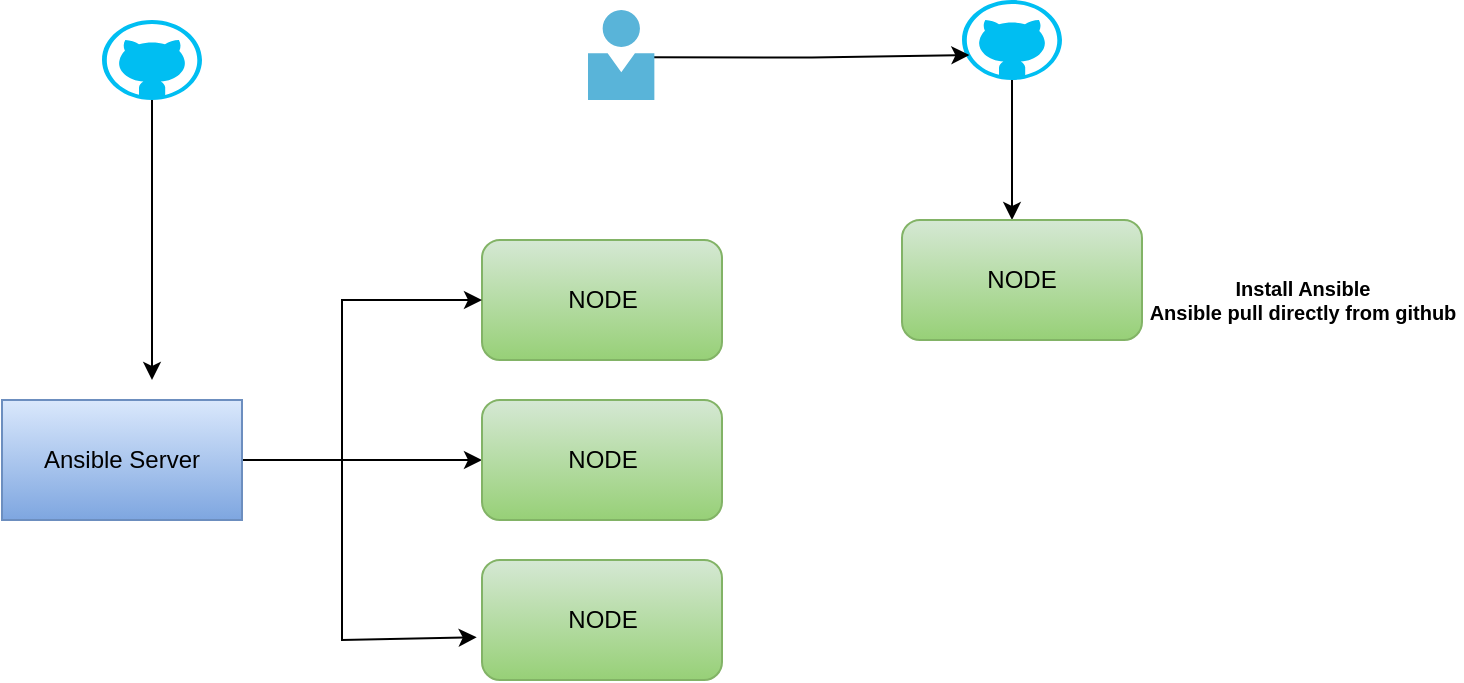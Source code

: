<mxfile version="26.2.2">
  <diagram id="WJFHzFOfbBbD9r7jrvOH" name="Page-1">
    <mxGraphModel dx="927" dy="1707" grid="1" gridSize="10" guides="1" tooltips="1" connect="1" arrows="1" fold="1" page="1" pageScale="1" pageWidth="850" pageHeight="1100" math="0" shadow="0">
      <root>
        <mxCell id="0" />
        <mxCell id="1" parent="0" />
        <mxCell id="iT7HdbbXOuQRF0iAZQps-5" style="edgeStyle=orthogonalEdgeStyle;rounded=0;orthogonalLoop=1;jettySize=auto;html=1;" edge="1" parent="1" source="iT7HdbbXOuQRF0iAZQps-1" target="iT7HdbbXOuQRF0iAZQps-3">
          <mxGeometry relative="1" as="geometry" />
        </mxCell>
        <mxCell id="iT7HdbbXOuQRF0iAZQps-1" value="Ansible Server" style="rounded=0;whiteSpace=wrap;html=1;fillColor=#dae8fc;strokeColor=#6c8ebf;gradientColor=#7ea6e0;" vertex="1" parent="1">
          <mxGeometry x="40" y="160" width="120" height="60" as="geometry" />
        </mxCell>
        <mxCell id="iT7HdbbXOuQRF0iAZQps-2" value="" style="rounded=1;whiteSpace=wrap;html=1;fillColor=#d5e8d4;gradientColor=#97d077;strokeColor=#82b366;" vertex="1" parent="1">
          <mxGeometry x="280" y="80" width="120" height="60" as="geometry" />
        </mxCell>
        <mxCell id="iT7HdbbXOuQRF0iAZQps-3" value="" style="rounded=1;whiteSpace=wrap;html=1;fillColor=#d5e8d4;gradientColor=#97d077;strokeColor=#82b366;" vertex="1" parent="1">
          <mxGeometry x="280" y="160" width="120" height="60" as="geometry" />
        </mxCell>
        <mxCell id="iT7HdbbXOuQRF0iAZQps-4" value="" style="rounded=1;whiteSpace=wrap;html=1;fillColor=#d5e8d4;gradientColor=#97d077;strokeColor=#82b366;" vertex="1" parent="1">
          <mxGeometry x="280" y="240" width="120" height="60" as="geometry" />
        </mxCell>
        <mxCell id="iT7HdbbXOuQRF0iAZQps-6" value="" style="endArrow=classic;html=1;rounded=0;entryX=0;entryY=0.5;entryDx=0;entryDy=0;" edge="1" parent="1" target="iT7HdbbXOuQRF0iAZQps-2">
          <mxGeometry width="50" height="50" relative="1" as="geometry">
            <mxPoint x="210" y="190" as="sourcePoint" />
            <mxPoint x="230" y="60" as="targetPoint" />
            <Array as="points">
              <mxPoint x="210" y="110" />
            </Array>
          </mxGeometry>
        </mxCell>
        <mxCell id="iT7HdbbXOuQRF0iAZQps-7" value="" style="endArrow=classic;html=1;rounded=0;entryX=-0.022;entryY=0.644;entryDx=0;entryDy=0;entryPerimeter=0;" edge="1" parent="1" target="iT7HdbbXOuQRF0iAZQps-4">
          <mxGeometry width="50" height="50" relative="1" as="geometry">
            <mxPoint x="210" y="190" as="sourcePoint" />
            <mxPoint x="280" y="270" as="targetPoint" />
            <Array as="points">
              <mxPoint x="210" y="280" />
            </Array>
          </mxGeometry>
        </mxCell>
        <mxCell id="iT7HdbbXOuQRF0iAZQps-8" value="NODE" style="text;html=1;align=center;verticalAlign=middle;resizable=0;points=[];autosize=1;strokeColor=none;fillColor=none;" vertex="1" parent="1">
          <mxGeometry x="310" y="255" width="60" height="30" as="geometry" />
        </mxCell>
        <mxCell id="iT7HdbbXOuQRF0iAZQps-9" value="NODE" style="text;html=1;align=center;verticalAlign=middle;resizable=0;points=[];autosize=1;strokeColor=none;fillColor=none;" vertex="1" parent="1">
          <mxGeometry x="310" y="175" width="60" height="30" as="geometry" />
        </mxCell>
        <mxCell id="iT7HdbbXOuQRF0iAZQps-10" value="NODE" style="text;html=1;align=center;verticalAlign=middle;resizable=0;points=[];autosize=1;strokeColor=none;fillColor=none;" vertex="1" parent="1">
          <mxGeometry x="310" y="95" width="60" height="30" as="geometry" />
        </mxCell>
        <mxCell id="iT7HdbbXOuQRF0iAZQps-11" value="" style="verticalLabelPosition=bottom;html=1;verticalAlign=top;align=center;strokeColor=none;fillColor=#00BEF2;shape=mxgraph.azure.github_code;pointerEvents=1;" vertex="1" parent="1">
          <mxGeometry x="90" y="-30" width="50" height="40" as="geometry" />
        </mxCell>
        <mxCell id="iT7HdbbXOuQRF0iAZQps-13" value="" style="endArrow=classic;html=1;rounded=0;exitX=0.5;exitY=1;exitDx=0;exitDy=0;exitPerimeter=0;" edge="1" parent="1" source="iT7HdbbXOuQRF0iAZQps-11">
          <mxGeometry width="50" height="50" relative="1" as="geometry">
            <mxPoint x="109.5" y="50" as="sourcePoint" />
            <mxPoint x="115" y="150" as="targetPoint" />
          </mxGeometry>
        </mxCell>
        <mxCell id="iT7HdbbXOuQRF0iAZQps-16" style="edgeStyle=orthogonalEdgeStyle;rounded=0;orthogonalLoop=1;jettySize=auto;html=1;" edge="1" parent="1" source="iT7HdbbXOuQRF0iAZQps-14">
          <mxGeometry relative="1" as="geometry">
            <mxPoint x="545" y="70" as="targetPoint" />
          </mxGeometry>
        </mxCell>
        <mxCell id="iT7HdbbXOuQRF0iAZQps-14" value="" style="verticalLabelPosition=bottom;html=1;verticalAlign=top;align=center;strokeColor=none;fillColor=#00BEF2;shape=mxgraph.azure.github_code;pointerEvents=1;" vertex="1" parent="1">
          <mxGeometry x="520" y="-40" width="50" height="40" as="geometry" />
        </mxCell>
        <mxCell id="iT7HdbbXOuQRF0iAZQps-15" value="NODE" style="rounded=1;whiteSpace=wrap;html=1;fillColor=#d5e8d4;gradientColor=#97d077;strokeColor=#82b366;" vertex="1" parent="1">
          <mxGeometry x="490" y="70" width="120" height="60" as="geometry" />
        </mxCell>
        <mxCell id="iT7HdbbXOuQRF0iAZQps-19" value="Install Ansible&lt;div&gt;Ansible pull directly from github&lt;/div&gt;" style="text;html=1;align=center;verticalAlign=middle;resizable=0;points=[];autosize=1;strokeColor=none;fillColor=none;fontSize=10;fontStyle=1" vertex="1" parent="1">
          <mxGeometry x="610" y="90" width="160" height="40" as="geometry" />
        </mxCell>
        <mxCell id="iT7HdbbXOuQRF0iAZQps-24" style="edgeStyle=orthogonalEdgeStyle;rounded=0;orthogonalLoop=1;jettySize=auto;html=1;exitX=0.93;exitY=0.526;exitDx=0;exitDy=0;exitPerimeter=0;" edge="1" parent="1" source="iT7HdbbXOuQRF0iAZQps-20">
          <mxGeometry relative="1" as="geometry">
            <mxPoint x="523.7" y="-12.5" as="targetPoint" />
            <mxPoint x="440.0" y="-12.529" as="sourcePoint" />
          </mxGeometry>
        </mxCell>
        <mxCell id="iT7HdbbXOuQRF0iAZQps-20" value="" style="image;sketch=0;aspect=fixed;html=1;points=[];align=center;fontSize=12;image=img/lib/mscae/Person.svg;" vertex="1" parent="1">
          <mxGeometry x="333" y="-35" width="33.3" height="45" as="geometry" />
        </mxCell>
      </root>
    </mxGraphModel>
  </diagram>
</mxfile>

